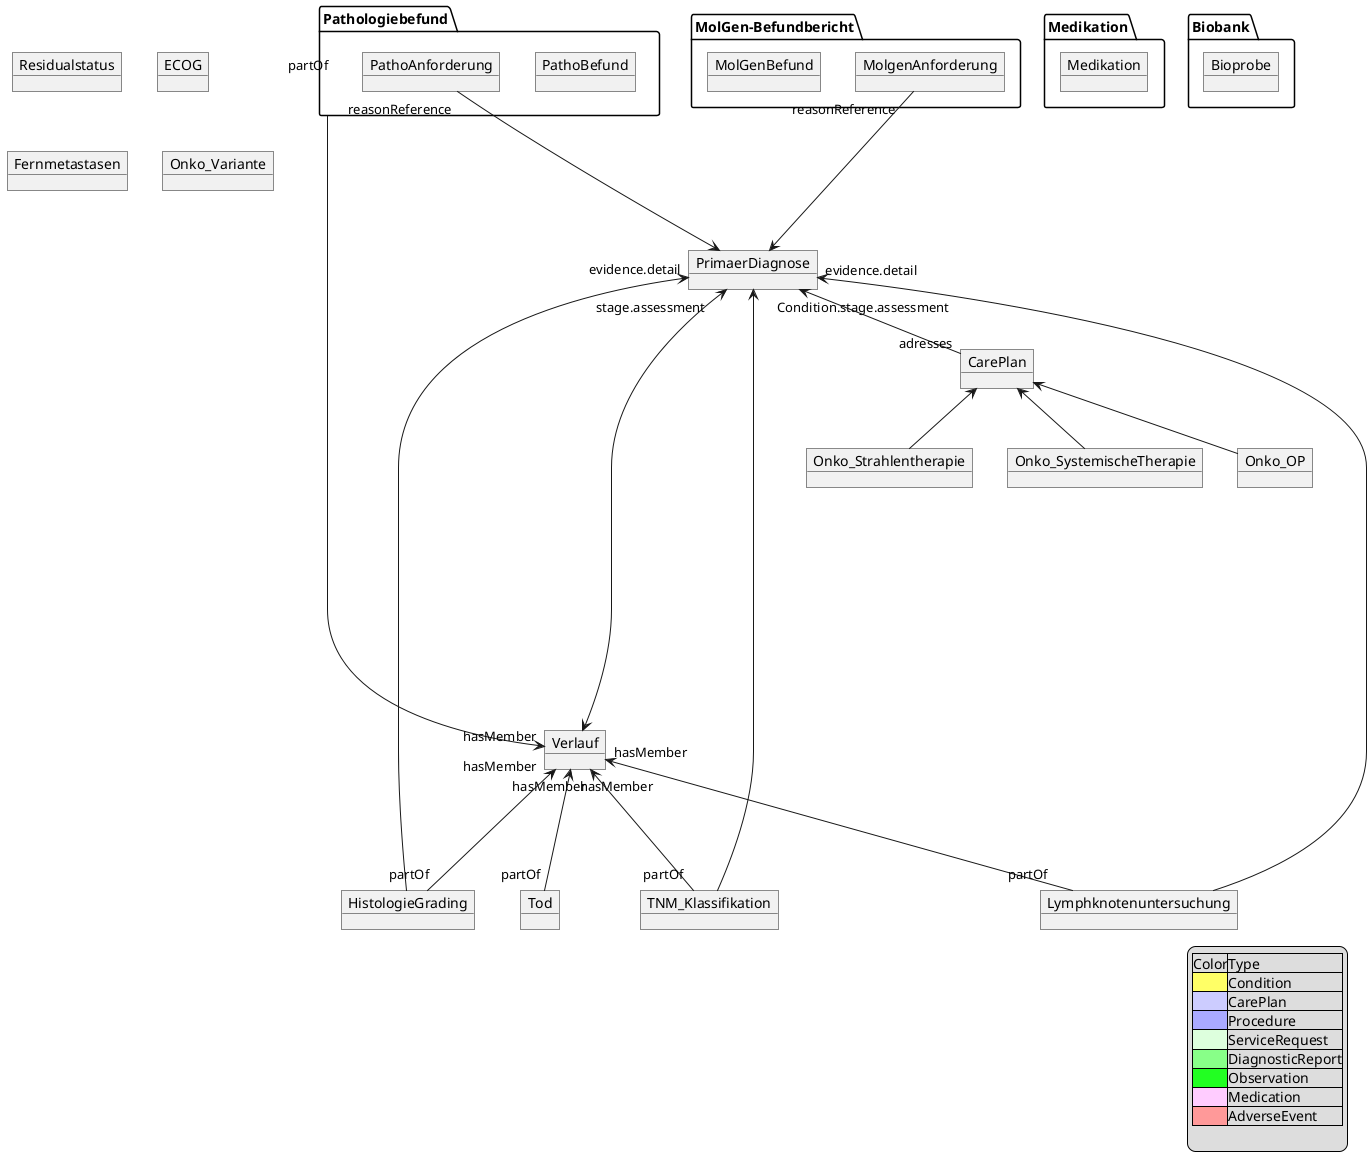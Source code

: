 @startuml MII KDS Erweiterungsmodul Onkologie
object Onko_OP
object Onko_Strahlentherapie 
object Onko_SystemischeTherapie
object CarePlan

CarePlan <-- Onko_OP
CarePlan <-- Onko_Strahlentherapie
CarePlan <-- Onko_SystemischeTherapie
object PrimaerDiagnose
object TNM_Klassifikation
PrimaerDiagnose "Condition.stage.assessment"<--- TNM_Klassifikation
PrimaerDiagnose <-- "adresses" CarePlan
object Lymphknotenuntersuchung
PrimaerDiagnose "evidence.detail" <--- Lymphknotenuntersuchung
object HistologieGrading
PrimaerDiagnose "evidence.detail" <--- HistologieGrading

object Residualstatus
object ECOG
object Fernmetastasen
object Tod 
object Verlauf
PrimaerDiagnose "stage.assessment" <------->  Verlauf 
Verlauf "hasMember"<---"partOf" Tod
Verlauf "hasMember" <--- "partOf" TNM_Klassifikation
Verlauf "hasMember"<--- "partOf" Lymphknotenuntersuchung
Verlauf "hasMember"<--- "partOf" HistologieGrading
Verlauf "hasMember"<--- "partOf" Pathologiebefund
package "Pathologiebefund" {
    object PathoBefund
    object PathoAnforderung

}
package "MolGen-Befundbericht" {
    object MolgenAnforderung
    object MolGenBefund
}
PathoAnforderung "reasonReference" ---> PrimaerDiagnose
MolgenAnforderung "reasonReference" ---> PrimaerDiagnose
object Onko_Variante
package "Medikation" {
    object Medikation
}
package "Biobank" {
    object Bioprobe 
}

legend right 
|Color|Type|
|<#FFFF66>|Condition|
|<#CCCCFF>|CarePlan|
|<#AAAAFF>|Procedure|
|<#DDFFDD>|ServiceRequest|
|<#88FF88>|DiagnosticReport|
|<#22FF22>|Observation|
|<#FFCCFF>|Medication|
|<#FF9999>|AdverseEvent|

endlegend




@enduml